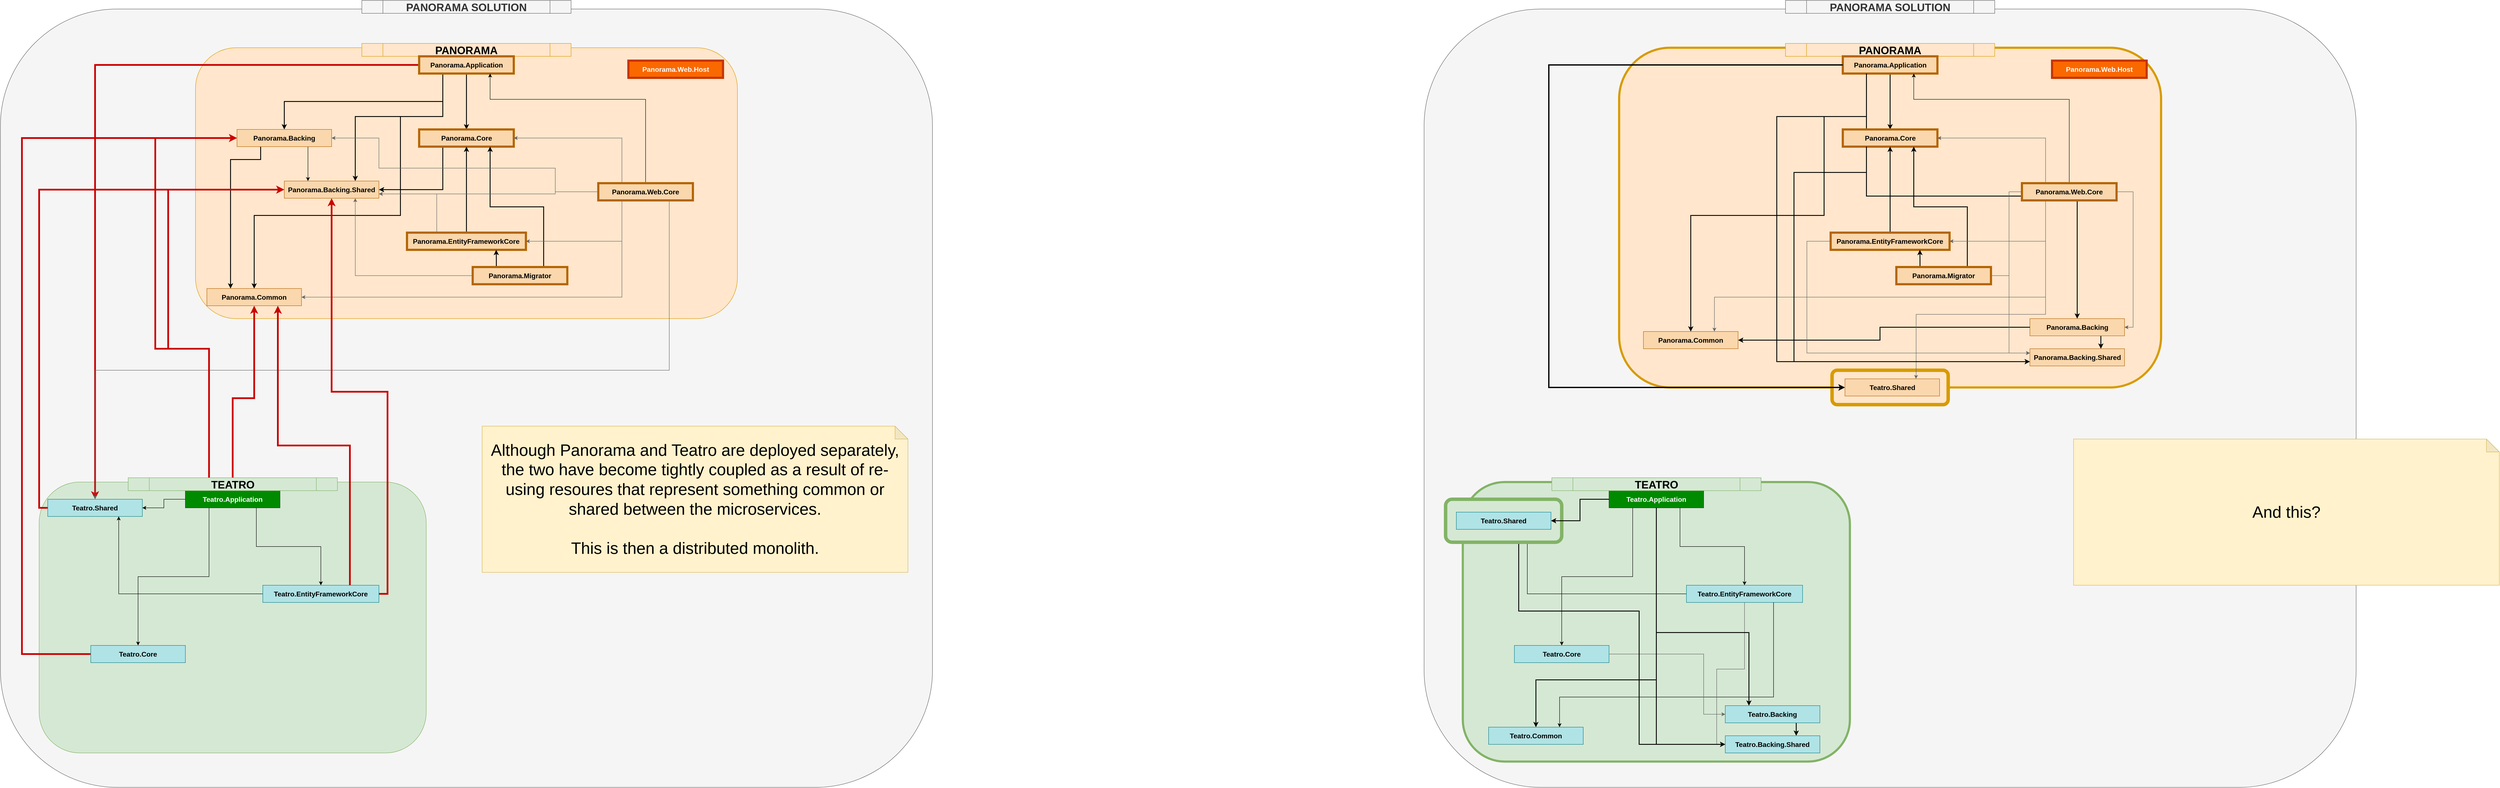 <mxfile version="25.0.1">
  <diagram name="Page-1" id="P96NprGeWkTExEDmWorL">
    <mxGraphModel dx="6140" dy="4423" grid="1" gridSize="10" guides="1" tooltips="1" connect="1" arrows="1" fold="1" page="1" pageScale="1" pageWidth="1100" pageHeight="850" math="0" shadow="0">
      <root>
        <mxCell id="0" />
        <mxCell id="1" parent="0" />
        <mxCell id="_yPecB4wTw0sVIpXlPJB-9" value="" style="rounded=1;whiteSpace=wrap;html=1;fillColor=#f5f5f5;fontColor=#333333;strokeColor=#666666;" parent="1" vertex="1">
          <mxGeometry x="10" width="2167.02" height="1810" as="geometry" />
        </mxCell>
        <mxCell id="_yPecB4wTw0sVIpXlPJB-10" value="PANORAMA SOLUTION" style="shape=process;whiteSpace=wrap;html=1;backgroundOutline=1;fillColor=#f5f5f5;fontColor=#333333;strokeColor=#666666;fontStyle=1;fontSize=25;" parent="1" vertex="1">
          <mxGeometry x="850.26" y="-20" width="486.49" height="30" as="geometry" />
        </mxCell>
        <mxCell id="_yPecB4wTw0sVIpXlPJB-11" value="" style="rounded=1;whiteSpace=wrap;html=1;fillColor=#ffe6cc;strokeColor=#d79b00;" parent="1" vertex="1">
          <mxGeometry x="463.51" y="90" width="1260" height="630" as="geometry" />
        </mxCell>
        <mxCell id="_yPecB4wTw0sVIpXlPJB-12" value="" style="rounded=1;whiteSpace=wrap;html=1;fillColor=#d5e8d4;strokeColor=#82b366;" parent="1" vertex="1">
          <mxGeometry x="100" y="1100" width="900" height="630" as="geometry" />
        </mxCell>
        <mxCell id="_yPecB4wTw0sVIpXlPJB-14" value="PANORAMA" style="shape=process;whiteSpace=wrap;html=1;backgroundOutline=1;fillColor=#ffe6cc;strokeColor=#d79b00;fontStyle=1;fontSize=25;" parent="1" vertex="1">
          <mxGeometry x="850.26" y="80" width="486.49" height="30" as="geometry" />
        </mxCell>
        <mxCell id="_yPecB4wTw0sVIpXlPJB-24" style="edgeStyle=orthogonalEdgeStyle;rounded=0;orthogonalLoop=1;jettySize=auto;html=1;exitX=0.25;exitY=1;exitDx=0;exitDy=0;entryX=0.5;entryY=0;entryDx=0;entryDy=0;strokeWidth=2;" parent="1" source="_yPecB4wTw0sVIpXlPJB-15" target="_yPecB4wTw0sVIpXlPJB-16" edge="1">
          <mxGeometry relative="1" as="geometry" />
        </mxCell>
        <mxCell id="_yPecB4wTw0sVIpXlPJB-25" style="edgeStyle=orthogonalEdgeStyle;rounded=0;orthogonalLoop=1;jettySize=auto;html=1;exitX=0.25;exitY=1;exitDx=0;exitDy=0;entryX=0.75;entryY=0;entryDx=0;entryDy=0;strokeWidth=2;" parent="1" source="_yPecB4wTw0sVIpXlPJB-15" target="_yPecB4wTw0sVIpXlPJB-17" edge="1">
          <mxGeometry relative="1" as="geometry">
            <Array as="points">
              <mxPoint x="1039" y="250" />
              <mxPoint x="835" y="250" />
            </Array>
          </mxGeometry>
        </mxCell>
        <mxCell id="_yPecB4wTw0sVIpXlPJB-26" style="edgeStyle=orthogonalEdgeStyle;rounded=0;orthogonalLoop=1;jettySize=auto;html=1;exitX=0.5;exitY=1;exitDx=0;exitDy=0;strokeWidth=2;" parent="1" source="_yPecB4wTw0sVIpXlPJB-15" target="_yPecB4wTw0sVIpXlPJB-19" edge="1">
          <mxGeometry relative="1" as="geometry" />
        </mxCell>
        <mxCell id="_yPecB4wTw0sVIpXlPJB-27" style="edgeStyle=orthogonalEdgeStyle;rounded=0;orthogonalLoop=1;jettySize=auto;html=1;exitX=0.25;exitY=1;exitDx=0;exitDy=0;strokeWidth=2;" parent="1" source="_yPecB4wTw0sVIpXlPJB-15" target="_yPecB4wTw0sVIpXlPJB-18" edge="1">
          <mxGeometry relative="1" as="geometry">
            <Array as="points">
              <mxPoint x="1039" y="250" />
              <mxPoint x="940" y="250" />
              <mxPoint x="940" y="480" />
              <mxPoint x="600" y="480" />
            </Array>
          </mxGeometry>
        </mxCell>
        <mxCell id="_yPecB4wTw0sVIpXlPJB-34" style="edgeStyle=orthogonalEdgeStyle;rounded=0;orthogonalLoop=1;jettySize=auto;html=1;exitX=0;exitY=0.5;exitDx=0;exitDy=0;entryX=0.5;entryY=0;entryDx=0;entryDy=0;strokeColor=#CC0000;strokeWidth=4;" parent="1" source="_yPecB4wTw0sVIpXlPJB-15" target="_yPecB4wTw0sVIpXlPJB-30" edge="1">
          <mxGeometry relative="1" as="geometry" />
        </mxCell>
        <mxCell id="_yPecB4wTw0sVIpXlPJB-15" value="Panorama.Application" style="rounded=0;whiteSpace=wrap;html=1;fillColor=#fad7ac;strokeColor=#b46504;fontSize=16;fontStyle=1;strokeWidth=5;" parent="1" vertex="1">
          <mxGeometry x="983.51" y="110" width="220" height="40" as="geometry" />
        </mxCell>
        <mxCell id="_yPecB4wTw0sVIpXlPJB-35" style="edgeStyle=orthogonalEdgeStyle;rounded=0;orthogonalLoop=1;jettySize=auto;html=1;exitX=0.75;exitY=1;exitDx=0;exitDy=0;entryX=0.25;entryY=0;entryDx=0;entryDy=0;" parent="1" source="_yPecB4wTw0sVIpXlPJB-16" target="_yPecB4wTw0sVIpXlPJB-17" edge="1">
          <mxGeometry relative="1" as="geometry" />
        </mxCell>
        <mxCell id="_yPecB4wTw0sVIpXlPJB-36" style="edgeStyle=orthogonalEdgeStyle;rounded=0;orthogonalLoop=1;jettySize=auto;html=1;exitX=0.25;exitY=1;exitDx=0;exitDy=0;entryX=0.25;entryY=0;entryDx=0;entryDy=0;strokeWidth=2;" parent="1" source="_yPecB4wTw0sVIpXlPJB-16" target="_yPecB4wTw0sVIpXlPJB-18" edge="1">
          <mxGeometry relative="1" as="geometry">
            <Array as="points">
              <mxPoint x="615" y="350" />
              <mxPoint x="545" y="350" />
            </Array>
          </mxGeometry>
        </mxCell>
        <mxCell id="_yPecB4wTw0sVIpXlPJB-16" value="Panorama.Backing" style="rounded=0;whiteSpace=wrap;html=1;fillColor=#fad7ac;strokeColor=#b46504;fontSize=16;fontStyle=1" parent="1" vertex="1">
          <mxGeometry x="560" y="280" width="220" height="40" as="geometry" />
        </mxCell>
        <mxCell id="_yPecB4wTw0sVIpXlPJB-17" value="Panorama.Backing.Shared" style="rounded=0;whiteSpace=wrap;html=1;fillColor=#fad7ac;strokeColor=#b46504;fontSize=16;fontStyle=1" parent="1" vertex="1">
          <mxGeometry x="670" y="400" width="220" height="40" as="geometry" />
        </mxCell>
        <mxCell id="_yPecB4wTw0sVIpXlPJB-18" value="Panorama.Common" style="rounded=0;whiteSpace=wrap;html=1;fillColor=#fad7ac;strokeColor=#b46504;fontSize=16;fontStyle=1" parent="1" vertex="1">
          <mxGeometry x="490" y="650" width="220" height="40" as="geometry" />
        </mxCell>
        <mxCell id="_yPecB4wTw0sVIpXlPJB-37" style="edgeStyle=orthogonalEdgeStyle;rounded=0;orthogonalLoop=1;jettySize=auto;html=1;exitX=0.25;exitY=1;exitDx=0;exitDy=0;entryX=1;entryY=0.5;entryDx=0;entryDy=0;strokeColor=#000000;strokeWidth=2;" parent="1" source="_yPecB4wTw0sVIpXlPJB-19" target="_yPecB4wTw0sVIpXlPJB-17" edge="1">
          <mxGeometry relative="1" as="geometry" />
        </mxCell>
        <mxCell id="_yPecB4wTw0sVIpXlPJB-19" value="Panorama.Core" style="rounded=0;whiteSpace=wrap;html=1;fillColor=#fad7ac;strokeColor=#b46504;fontSize=16;fontStyle=1;strokeWidth=5;" parent="1" vertex="1">
          <mxGeometry x="983.51" y="280" width="220" height="40" as="geometry" />
        </mxCell>
        <mxCell id="_yPecB4wTw0sVIpXlPJB-38" style="edgeStyle=orthogonalEdgeStyle;rounded=0;orthogonalLoop=1;jettySize=auto;html=1;exitX=0.5;exitY=0;exitDx=0;exitDy=0;entryX=0.5;entryY=1;entryDx=0;entryDy=0;strokeWidth=2;" parent="1" source="_yPecB4wTw0sVIpXlPJB-20" target="_yPecB4wTw0sVIpXlPJB-19" edge="1">
          <mxGeometry relative="1" as="geometry" />
        </mxCell>
        <mxCell id="_yPecB4wTw0sVIpXlPJB-39" style="edgeStyle=orthogonalEdgeStyle;rounded=0;orthogonalLoop=1;jettySize=auto;html=1;exitX=0.25;exitY=0;exitDx=0;exitDy=0;entryX=1;entryY=0.75;entryDx=0;entryDy=0;strokeColor=#666666;" parent="1" source="_yPecB4wTw0sVIpXlPJB-20" target="_yPecB4wTw0sVIpXlPJB-17" edge="1">
          <mxGeometry relative="1" as="geometry" />
        </mxCell>
        <mxCell id="_yPecB4wTw0sVIpXlPJB-20" value="Panorama.EntityFrameworkCore" style="rounded=0;whiteSpace=wrap;html=1;fillColor=#fad7ac;strokeColor=#b46504;fontSize=16;fontStyle=1;strokeWidth=5;" parent="1" vertex="1">
          <mxGeometry x="955.26" y="520" width="276.49" height="40" as="geometry" />
        </mxCell>
        <mxCell id="_yPecB4wTw0sVIpXlPJB-40" style="edgeStyle=orthogonalEdgeStyle;rounded=0;orthogonalLoop=1;jettySize=auto;html=1;exitX=0.25;exitY=0;exitDx=0;exitDy=0;entryX=0.75;entryY=1;entryDx=0;entryDy=0;strokeWidth=2;" parent="1" source="_yPecB4wTw0sVIpXlPJB-21" target="_yPecB4wTw0sVIpXlPJB-20" edge="1">
          <mxGeometry relative="1" as="geometry" />
        </mxCell>
        <mxCell id="_yPecB4wTw0sVIpXlPJB-41" style="edgeStyle=orthogonalEdgeStyle;rounded=0;orthogonalLoop=1;jettySize=auto;html=1;exitX=0.75;exitY=0;exitDx=0;exitDy=0;entryX=0.75;entryY=1;entryDx=0;entryDy=0;strokeWidth=2;" parent="1" source="_yPecB4wTw0sVIpXlPJB-21" target="_yPecB4wTw0sVIpXlPJB-19" edge="1">
          <mxGeometry relative="1" as="geometry" />
        </mxCell>
        <mxCell id="_yPecB4wTw0sVIpXlPJB-42" style="edgeStyle=orthogonalEdgeStyle;rounded=0;orthogonalLoop=1;jettySize=auto;html=1;exitX=0;exitY=0.5;exitDx=0;exitDy=0;entryX=0.75;entryY=1;entryDx=0;entryDy=0;strokeColor=#666666;" parent="1" source="_yPecB4wTw0sVIpXlPJB-21" target="_yPecB4wTw0sVIpXlPJB-17" edge="1">
          <mxGeometry relative="1" as="geometry" />
        </mxCell>
        <mxCell id="_yPecB4wTw0sVIpXlPJB-21" value="Panorama.Migrator" style="rounded=0;whiteSpace=wrap;html=1;fillColor=#fad7ac;strokeColor=#b46504;fontSize=16;fontStyle=1;strokeWidth=5;" parent="1" vertex="1">
          <mxGeometry x="1108" y="600" width="220" height="40" as="geometry" />
        </mxCell>
        <mxCell id="_yPecB4wTw0sVIpXlPJB-43" style="edgeStyle=orthogonalEdgeStyle;rounded=0;orthogonalLoop=1;jettySize=auto;html=1;exitX=0.5;exitY=0;exitDx=0;exitDy=0;entryX=0.75;entryY=1;entryDx=0;entryDy=0;" parent="1" source="_yPecB4wTw0sVIpXlPJB-22" target="_yPecB4wTw0sVIpXlPJB-15" edge="1">
          <mxGeometry relative="1" as="geometry">
            <Array as="points">
              <mxPoint x="1510" y="210" />
              <mxPoint x="1149" y="210" />
            </Array>
          </mxGeometry>
        </mxCell>
        <mxCell id="_yPecB4wTw0sVIpXlPJB-44" style="edgeStyle=orthogonalEdgeStyle;rounded=0;orthogonalLoop=1;jettySize=auto;html=1;exitX=0;exitY=0.5;exitDx=0;exitDy=0;entryX=1;entryY=0.5;entryDx=0;entryDy=0;strokeColor=#666666;" parent="1" source="_yPecB4wTw0sVIpXlPJB-22" target="_yPecB4wTw0sVIpXlPJB-16" edge="1">
          <mxGeometry relative="1" as="geometry">
            <Array as="points">
              <mxPoint x="1300" y="425" />
              <mxPoint x="1300" y="370" />
              <mxPoint x="890" y="370" />
              <mxPoint x="890" y="300" />
            </Array>
          </mxGeometry>
        </mxCell>
        <mxCell id="_yPecB4wTw0sVIpXlPJB-45" style="edgeStyle=orthogonalEdgeStyle;rounded=0;orthogonalLoop=1;jettySize=auto;html=1;exitX=0;exitY=0.5;exitDx=0;exitDy=0;entryX=1;entryY=0.75;entryDx=0;entryDy=0;strokeColor=#666666;" parent="1" source="_yPecB4wTw0sVIpXlPJB-22" target="_yPecB4wTw0sVIpXlPJB-17" edge="1">
          <mxGeometry relative="1" as="geometry">
            <Array as="points">
              <mxPoint x="1300" y="425" />
              <mxPoint x="1300" y="430" />
            </Array>
          </mxGeometry>
        </mxCell>
        <mxCell id="_yPecB4wTw0sVIpXlPJB-46" style="edgeStyle=orthogonalEdgeStyle;rounded=0;orthogonalLoop=1;jettySize=auto;html=1;exitX=0.75;exitY=1;exitDx=0;exitDy=0;entryX=0.5;entryY=0;entryDx=0;entryDy=0;strokeColor=#666666;" parent="1" source="_yPecB4wTw0sVIpXlPJB-22" target="_yPecB4wTw0sVIpXlPJB-30" edge="1">
          <mxGeometry relative="1" as="geometry">
            <Array as="points">
              <mxPoint x="1565" y="840" />
              <mxPoint x="230" y="840" />
            </Array>
          </mxGeometry>
        </mxCell>
        <mxCell id="_yPecB4wTw0sVIpXlPJB-47" style="edgeStyle=orthogonalEdgeStyle;rounded=0;orthogonalLoop=1;jettySize=auto;html=1;exitX=0.25;exitY=0;exitDx=0;exitDy=0;entryX=1;entryY=0.5;entryDx=0;entryDy=0;strokeColor=#666666;" parent="1" source="_yPecB4wTw0sVIpXlPJB-22" target="_yPecB4wTw0sVIpXlPJB-19" edge="1">
          <mxGeometry relative="1" as="geometry" />
        </mxCell>
        <mxCell id="_yPecB4wTw0sVIpXlPJB-48" style="edgeStyle=orthogonalEdgeStyle;rounded=0;orthogonalLoop=1;jettySize=auto;html=1;exitX=0.25;exitY=1;exitDx=0;exitDy=0;entryX=1;entryY=0.5;entryDx=0;entryDy=0;strokeColor=#666666;" parent="1" source="_yPecB4wTw0sVIpXlPJB-22" target="_yPecB4wTw0sVIpXlPJB-20" edge="1">
          <mxGeometry relative="1" as="geometry" />
        </mxCell>
        <mxCell id="_yPecB4wTw0sVIpXlPJB-49" style="edgeStyle=orthogonalEdgeStyle;rounded=0;orthogonalLoop=1;jettySize=auto;html=1;exitX=0.25;exitY=1;exitDx=0;exitDy=0;entryX=1;entryY=0.5;entryDx=0;entryDy=0;strokeColor=#666666;" parent="1" source="_yPecB4wTw0sVIpXlPJB-22" target="_yPecB4wTw0sVIpXlPJB-18" edge="1">
          <mxGeometry relative="1" as="geometry" />
        </mxCell>
        <mxCell id="_yPecB4wTw0sVIpXlPJB-22" value="Panorama.Web.Core" style="rounded=0;whiteSpace=wrap;html=1;fillColor=#fad7ac;strokeColor=#b46504;fontSize=16;fontStyle=1;strokeWidth=5;" parent="1" vertex="1">
          <mxGeometry x="1400" y="405" width="220" height="40" as="geometry" />
        </mxCell>
        <mxCell id="_yPecB4wTw0sVIpXlPJB-23" value="Panorama.Web.Host" style="rounded=0;whiteSpace=wrap;html=1;fillColor=#fa6800;strokeColor=#C73500;fontSize=16;fontStyle=1;strokeWidth=5;fontColor=#FFFFFF;" parent="1" vertex="1">
          <mxGeometry x="1470" y="120" width="220" height="40" as="geometry" />
        </mxCell>
        <mxCell id="_yPecB4wTw0sVIpXlPJB-51" style="edgeStyle=orthogonalEdgeStyle;rounded=0;orthogonalLoop=1;jettySize=auto;html=1;exitX=0.25;exitY=0;exitDx=0;exitDy=0;entryX=0;entryY=0.5;entryDx=0;entryDy=0;strokeColor=#CC0000;strokeWidth=4;" parent="1" source="_yPecB4wTw0sVIpXlPJB-28" target="_yPecB4wTw0sVIpXlPJB-16" edge="1">
          <mxGeometry relative="1" as="geometry">
            <Array as="points">
              <mxPoint x="495" y="790" />
              <mxPoint x="370" y="790" />
              <mxPoint x="370" y="300" />
            </Array>
          </mxGeometry>
        </mxCell>
        <mxCell id="_yPecB4wTw0sVIpXlPJB-52" style="edgeStyle=orthogonalEdgeStyle;rounded=0;orthogonalLoop=1;jettySize=auto;html=1;exitX=0.5;exitY=0;exitDx=0;exitDy=0;strokeColor=#CC0000;strokeWidth=4;" parent="1" source="_yPecB4wTw0sVIpXlPJB-28" target="_yPecB4wTw0sVIpXlPJB-18" edge="1">
          <mxGeometry relative="1" as="geometry" />
        </mxCell>
        <mxCell id="_yPecB4wTw0sVIpXlPJB-53" style="edgeStyle=orthogonalEdgeStyle;rounded=0;orthogonalLoop=1;jettySize=auto;html=1;exitX=0.25;exitY=0;exitDx=0;exitDy=0;entryX=0;entryY=0.5;entryDx=0;entryDy=0;strokeColor=#CC0000;strokeWidth=4;" parent="1" source="_yPecB4wTw0sVIpXlPJB-28" target="_yPecB4wTw0sVIpXlPJB-17" edge="1">
          <mxGeometry relative="1" as="geometry">
            <Array as="points">
              <mxPoint x="495" y="790" />
              <mxPoint x="400" y="790" />
              <mxPoint x="400" y="420" />
            </Array>
          </mxGeometry>
        </mxCell>
        <mxCell id="_yPecB4wTw0sVIpXlPJB-54" style="edgeStyle=orthogonalEdgeStyle;rounded=0;orthogonalLoop=1;jettySize=auto;html=1;exitX=0;exitY=0.5;exitDx=0;exitDy=0;" parent="1" source="_yPecB4wTw0sVIpXlPJB-28" target="_yPecB4wTw0sVIpXlPJB-30" edge="1">
          <mxGeometry relative="1" as="geometry" />
        </mxCell>
        <mxCell id="_yPecB4wTw0sVIpXlPJB-55" style="edgeStyle=orthogonalEdgeStyle;rounded=0;orthogonalLoop=1;jettySize=auto;html=1;exitX=0.25;exitY=1;exitDx=0;exitDy=0;" parent="1" source="_yPecB4wTw0sVIpXlPJB-28" target="_yPecB4wTw0sVIpXlPJB-31" edge="1">
          <mxGeometry relative="1" as="geometry" />
        </mxCell>
        <mxCell id="_yPecB4wTw0sVIpXlPJB-56" style="edgeStyle=orthogonalEdgeStyle;rounded=0;orthogonalLoop=1;jettySize=auto;html=1;exitX=0.75;exitY=1;exitDx=0;exitDy=0;entryX=0.5;entryY=0;entryDx=0;entryDy=0;" parent="1" source="_yPecB4wTw0sVIpXlPJB-28" target="_yPecB4wTw0sVIpXlPJB-32" edge="1">
          <mxGeometry relative="1" as="geometry" />
        </mxCell>
        <mxCell id="_yPecB4wTw0sVIpXlPJB-28" value="Teatro.Application" style="rounded=0;whiteSpace=wrap;html=1;fillColor=#008a00;strokeColor=#005700;fontSize=16;fontStyle=1;fontColor=#ffffff;" parent="1" vertex="1">
          <mxGeometry x="440" y="1120" width="220" height="40" as="geometry" />
        </mxCell>
        <mxCell id="_yPecB4wTw0sVIpXlPJB-29" value="TEATRO" style="shape=process;whiteSpace=wrap;html=1;backgroundOutline=1;fillColor=#d5e8d4;strokeColor=#82b366;fontStyle=1;fontSize=25;" parent="1" vertex="1">
          <mxGeometry x="307" y="1090" width="486.49" height="30" as="geometry" />
        </mxCell>
        <mxCell id="_yPecB4wTw0sVIpXlPJB-63" style="edgeStyle=orthogonalEdgeStyle;rounded=0;orthogonalLoop=1;jettySize=auto;html=1;exitX=0;exitY=0.5;exitDx=0;exitDy=0;entryX=0;entryY=0.5;entryDx=0;entryDy=0;strokeColor=#CC0000;strokeWidth=4;" parent="1" source="_yPecB4wTw0sVIpXlPJB-30" target="_yPecB4wTw0sVIpXlPJB-17" edge="1">
          <mxGeometry relative="1" as="geometry" />
        </mxCell>
        <mxCell id="_yPecB4wTw0sVIpXlPJB-30" value="Teatro.Shared" style="rounded=0;whiteSpace=wrap;html=1;fillColor=#b0e3e6;strokeColor=#0e8088;fontSize=16;fontStyle=1;" parent="1" vertex="1">
          <mxGeometry x="120" y="1140" width="220" height="40" as="geometry" />
        </mxCell>
        <mxCell id="_yPecB4wTw0sVIpXlPJB-57" style="edgeStyle=orthogonalEdgeStyle;rounded=0;orthogonalLoop=1;jettySize=auto;html=1;exitX=0;exitY=0.5;exitDx=0;exitDy=0;entryX=0;entryY=0.5;entryDx=0;entryDy=0;strokeColor=#CC0000;strokeWidth=4;" parent="1" source="_yPecB4wTw0sVIpXlPJB-31" target="_yPecB4wTw0sVIpXlPJB-16" edge="1">
          <mxGeometry relative="1" as="geometry">
            <Array as="points">
              <mxPoint x="60" y="1500" />
              <mxPoint x="60" y="300" />
            </Array>
          </mxGeometry>
        </mxCell>
        <mxCell id="_yPecB4wTw0sVIpXlPJB-31" value="Teatro.Core" style="rounded=0;whiteSpace=wrap;html=1;fillColor=#b0e3e6;strokeColor=#0e8088;fontSize=16;fontStyle=1;" parent="1" vertex="1">
          <mxGeometry x="220" y="1480" width="220" height="40" as="geometry" />
        </mxCell>
        <mxCell id="_yPecB4wTw0sVIpXlPJB-60" style="edgeStyle=orthogonalEdgeStyle;rounded=0;orthogonalLoop=1;jettySize=auto;html=1;exitX=1;exitY=0.5;exitDx=0;exitDy=0;entryX=0.5;entryY=1;entryDx=0;entryDy=0;strokeColor=#CC0000;strokeWidth=4;" parent="1" source="_yPecB4wTw0sVIpXlPJB-32" target="_yPecB4wTw0sVIpXlPJB-17" edge="1">
          <mxGeometry relative="1" as="geometry" />
        </mxCell>
        <mxCell id="_yPecB4wTw0sVIpXlPJB-61" style="edgeStyle=orthogonalEdgeStyle;rounded=0;orthogonalLoop=1;jettySize=auto;html=1;exitX=0.75;exitY=0;exitDx=0;exitDy=0;entryX=0.75;entryY=1;entryDx=0;entryDy=0;strokeWidth=4;strokeColor=#CC0000;" parent="1" source="_yPecB4wTw0sVIpXlPJB-32" target="_yPecB4wTw0sVIpXlPJB-18" edge="1">
          <mxGeometry relative="1" as="geometry" />
        </mxCell>
        <mxCell id="_yPecB4wTw0sVIpXlPJB-62" style="edgeStyle=orthogonalEdgeStyle;rounded=0;orthogonalLoop=1;jettySize=auto;html=1;exitX=0;exitY=0.5;exitDx=0;exitDy=0;entryX=0.75;entryY=1;entryDx=0;entryDy=0;" parent="1" source="_yPecB4wTw0sVIpXlPJB-32" target="_yPecB4wTw0sVIpXlPJB-30" edge="1">
          <mxGeometry relative="1" as="geometry" />
        </mxCell>
        <mxCell id="_yPecB4wTw0sVIpXlPJB-32" value="Teatro.EntityFrameworkCore" style="rounded=0;whiteSpace=wrap;html=1;fillColor=#b0e3e6;strokeColor=#0e8088;fontSize=16;fontStyle=1;" parent="1" vertex="1">
          <mxGeometry x="620" y="1340" width="270" height="40" as="geometry" />
        </mxCell>
        <mxCell id="_yPecB4wTw0sVIpXlPJB-64" value="Although Panorama and Teatro are deployed separately, the two have become tightly coupled as a result of re-using resoures that represent something common or shared between the microservices.&lt;div&gt;&lt;br&gt;&lt;/div&gt;&lt;div&gt;This is then a distributed monolith.&lt;/div&gt;" style="shape=note;whiteSpace=wrap;html=1;backgroundOutline=1;darkOpacity=0.05;fontSize=38;fillColor=#fff2cc;strokeColor=#d6b656;" parent="1" vertex="1">
          <mxGeometry x="1130" y="970" width="990" height="340" as="geometry" />
        </mxCell>
        <mxCell id="_yPecB4wTw0sVIpXlPJB-65" value="" style="rounded=1;whiteSpace=wrap;html=1;fillColor=#f5f5f5;fontColor=#333333;strokeColor=#666666;" parent="1" vertex="1">
          <mxGeometry x="3320" width="2167.02" height="1810" as="geometry" />
        </mxCell>
        <mxCell id="_yPecB4wTw0sVIpXlPJB-66" value="PANORAMA SOLUTION" style="shape=process;whiteSpace=wrap;html=1;backgroundOutline=1;fillColor=#f5f5f5;fontColor=#333333;strokeColor=#666666;fontStyle=1;fontSize=25;" parent="1" vertex="1">
          <mxGeometry x="4160.26" y="-20" width="486.49" height="30" as="geometry" />
        </mxCell>
        <mxCell id="_yPecB4wTw0sVIpXlPJB-67" value="" style="rounded=1;whiteSpace=wrap;html=1;fillColor=#ffe6cc;strokeColor=#d79b00;strokeWidth=5;" parent="1" vertex="1">
          <mxGeometry x="3773.51" y="90" width="1260" height="790" as="geometry" />
        </mxCell>
        <mxCell id="_yPecB4wTw0sVIpXlPJB-68" value="" style="rounded=1;whiteSpace=wrap;html=1;fillColor=#d5e8d4;strokeColor=#82b366;strokeWidth=5;" parent="1" vertex="1">
          <mxGeometry x="3410" y="1100" width="900" height="650" as="geometry" />
        </mxCell>
        <mxCell id="_yPecB4wTw0sVIpXlPJB-69" value="PANORAMA" style="shape=process;whiteSpace=wrap;html=1;backgroundOutline=1;fillColor=#ffe6cc;strokeColor=#d79b00;fontStyle=1;fontSize=25;" parent="1" vertex="1">
          <mxGeometry x="4160.26" y="80" width="486.49" height="30" as="geometry" />
        </mxCell>
        <mxCell id="_yPecB4wTw0sVIpXlPJB-70" style="edgeStyle=orthogonalEdgeStyle;rounded=0;orthogonalLoop=1;jettySize=auto;html=1;exitX=0.25;exitY=1;exitDx=0;exitDy=0;entryX=0.5;entryY=0;entryDx=0;entryDy=0;strokeWidth=2;" parent="1" source="_yPecB4wTw0sVIpXlPJB-75" target="_yPecB4wTw0sVIpXlPJB-78" edge="1">
          <mxGeometry relative="1" as="geometry" />
        </mxCell>
        <mxCell id="_yPecB4wTw0sVIpXlPJB-72" style="edgeStyle=orthogonalEdgeStyle;rounded=0;orthogonalLoop=1;jettySize=auto;html=1;exitX=0.5;exitY=1;exitDx=0;exitDy=0;strokeWidth=2;" parent="1" source="_yPecB4wTw0sVIpXlPJB-75" target="_yPecB4wTw0sVIpXlPJB-82" edge="1">
          <mxGeometry relative="1" as="geometry" />
        </mxCell>
        <mxCell id="_yPecB4wTw0sVIpXlPJB-75" value="Panorama.Application" style="rounded=0;whiteSpace=wrap;html=1;fillColor=#fad7ac;strokeColor=#b46504;fontSize=16;fontStyle=1;strokeWidth=5;" parent="1" vertex="1">
          <mxGeometry x="4293.51" y="110" width="220" height="40" as="geometry" />
        </mxCell>
        <mxCell id="IuFW69ipWAzXODNmSyTI-3" style="edgeStyle=orthogonalEdgeStyle;rounded=0;orthogonalLoop=1;jettySize=auto;html=1;exitX=0.75;exitY=1;exitDx=0;exitDy=0;entryX=0.75;entryY=0;entryDx=0;entryDy=0;strokeWidth=2;" parent="1" source="_yPecB4wTw0sVIpXlPJB-78" target="_yPecB4wTw0sVIpXlPJB-79" edge="1">
          <mxGeometry relative="1" as="geometry" />
        </mxCell>
        <mxCell id="_yPecB4wTw0sVIpXlPJB-78" value="Panorama.Backing" style="rounded=0;whiteSpace=wrap;html=1;fillColor=#fad7ac;strokeColor=#b46504;fontSize=16;fontStyle=1" parent="1" vertex="1">
          <mxGeometry x="4728.51" y="720" width="220" height="40" as="geometry" />
        </mxCell>
        <mxCell id="_yPecB4wTw0sVIpXlPJB-82" value="Panorama.Core" style="rounded=0;whiteSpace=wrap;html=1;fillColor=#fad7ac;strokeColor=#b46504;fontSize=16;fontStyle=1;strokeWidth=5;" parent="1" vertex="1">
          <mxGeometry x="4293.51" y="280" width="220" height="40" as="geometry" />
        </mxCell>
        <mxCell id="_yPecB4wTw0sVIpXlPJB-83" style="edgeStyle=orthogonalEdgeStyle;rounded=0;orthogonalLoop=1;jettySize=auto;html=1;exitX=0.5;exitY=0;exitDx=0;exitDy=0;entryX=0.5;entryY=1;entryDx=0;entryDy=0;strokeWidth=2;" parent="1" source="_yPecB4wTw0sVIpXlPJB-85" target="_yPecB4wTw0sVIpXlPJB-82" edge="1">
          <mxGeometry relative="1" as="geometry" />
        </mxCell>
        <mxCell id="_yPecB4wTw0sVIpXlPJB-85" value="Panorama.EntityFrameworkCore" style="rounded=0;whiteSpace=wrap;html=1;fillColor=#fad7ac;strokeColor=#b46504;fontSize=16;fontStyle=1;strokeWidth=5;" parent="1" vertex="1">
          <mxGeometry x="4265.26" y="520" width="276.49" height="40" as="geometry" />
        </mxCell>
        <mxCell id="_yPecB4wTw0sVIpXlPJB-86" style="edgeStyle=orthogonalEdgeStyle;rounded=0;orthogonalLoop=1;jettySize=auto;html=1;exitX=0.25;exitY=0;exitDx=0;exitDy=0;entryX=0.75;entryY=1;entryDx=0;entryDy=0;strokeWidth=2;" parent="1" source="_yPecB4wTw0sVIpXlPJB-89" target="_yPecB4wTw0sVIpXlPJB-85" edge="1">
          <mxGeometry relative="1" as="geometry" />
        </mxCell>
        <mxCell id="_yPecB4wTw0sVIpXlPJB-87" style="edgeStyle=orthogonalEdgeStyle;rounded=0;orthogonalLoop=1;jettySize=auto;html=1;exitX=0.75;exitY=0;exitDx=0;exitDy=0;entryX=0.75;entryY=1;entryDx=0;entryDy=0;strokeWidth=2;" parent="1" source="_yPecB4wTw0sVIpXlPJB-89" target="_yPecB4wTw0sVIpXlPJB-82" edge="1">
          <mxGeometry relative="1" as="geometry" />
        </mxCell>
        <mxCell id="_yPecB4wTw0sVIpXlPJB-89" value="Panorama.Migrator" style="rounded=0;whiteSpace=wrap;html=1;fillColor=#fad7ac;strokeColor=#b46504;fontSize=16;fontStyle=1;strokeWidth=5;" parent="1" vertex="1">
          <mxGeometry x="4418" y="600" width="220" height="40" as="geometry" />
        </mxCell>
        <mxCell id="_yPecB4wTw0sVIpXlPJB-90" style="edgeStyle=orthogonalEdgeStyle;rounded=0;orthogonalLoop=1;jettySize=auto;html=1;exitX=0.5;exitY=0;exitDx=0;exitDy=0;entryX=0.75;entryY=1;entryDx=0;entryDy=0;" parent="1" source="_yPecB4wTw0sVIpXlPJB-97" target="_yPecB4wTw0sVIpXlPJB-75" edge="1">
          <mxGeometry relative="1" as="geometry">
            <Array as="points">
              <mxPoint x="4820" y="210" />
              <mxPoint x="4459" y="210" />
            </Array>
          </mxGeometry>
        </mxCell>
        <mxCell id="_yPecB4wTw0sVIpXlPJB-94" style="edgeStyle=orthogonalEdgeStyle;rounded=0;orthogonalLoop=1;jettySize=auto;html=1;exitX=0.25;exitY=0;exitDx=0;exitDy=0;entryX=1;entryY=0.5;entryDx=0;entryDy=0;strokeColor=#666666;" parent="1" source="_yPecB4wTw0sVIpXlPJB-97" target="_yPecB4wTw0sVIpXlPJB-82" edge="1">
          <mxGeometry relative="1" as="geometry" />
        </mxCell>
        <mxCell id="_yPecB4wTw0sVIpXlPJB-95" style="edgeStyle=orthogonalEdgeStyle;rounded=0;orthogonalLoop=1;jettySize=auto;html=1;exitX=0.25;exitY=1;exitDx=0;exitDy=0;entryX=1;entryY=0.5;entryDx=0;entryDy=0;strokeColor=#666666;" parent="1" source="_yPecB4wTw0sVIpXlPJB-97" target="_yPecB4wTw0sVIpXlPJB-85" edge="1">
          <mxGeometry relative="1" as="geometry" />
        </mxCell>
        <mxCell id="IuFW69ipWAzXODNmSyTI-4" style="edgeStyle=orthogonalEdgeStyle;rounded=0;orthogonalLoop=1;jettySize=auto;html=1;exitX=1;exitY=0.5;exitDx=0;exitDy=0;entryX=1;entryY=0.5;entryDx=0;entryDy=0;strokeColor=#666666;" parent="1" source="_yPecB4wTw0sVIpXlPJB-97" target="_yPecB4wTw0sVIpXlPJB-78" edge="1">
          <mxGeometry relative="1" as="geometry" />
        </mxCell>
        <mxCell id="_yPecB4wTw0sVIpXlPJB-97" value="Panorama.Web.Core" style="rounded=0;whiteSpace=wrap;html=1;fillColor=#fad7ac;strokeColor=#b46504;fontSize=16;fontStyle=1;strokeWidth=5;" parent="1" vertex="1">
          <mxGeometry x="4710" y="405" width="220" height="40" as="geometry" />
        </mxCell>
        <mxCell id="_yPecB4wTw0sVIpXlPJB-98" value="Panorama.Web.Host" style="rounded=0;whiteSpace=wrap;html=1;fillColor=#fa6800;strokeColor=#C73500;fontSize=16;fontStyle=1;strokeWidth=5;fontColor=#FFFFFF;" parent="1" vertex="1">
          <mxGeometry x="4780" y="120" width="220" height="40" as="geometry" />
        </mxCell>
        <mxCell id="_yPecB4wTw0sVIpXlPJB-103" style="edgeStyle=orthogonalEdgeStyle;rounded=0;orthogonalLoop=1;jettySize=auto;html=1;exitX=0.25;exitY=1;exitDx=0;exitDy=0;" parent="1" source="_yPecB4wTw0sVIpXlPJB-105" target="_yPecB4wTw0sVIpXlPJB-110" edge="1">
          <mxGeometry relative="1" as="geometry" />
        </mxCell>
        <mxCell id="_yPecB4wTw0sVIpXlPJB-104" style="edgeStyle=orthogonalEdgeStyle;rounded=0;orthogonalLoop=1;jettySize=auto;html=1;exitX=0.75;exitY=1;exitDx=0;exitDy=0;entryX=0.5;entryY=0;entryDx=0;entryDy=0;" parent="1" source="_yPecB4wTw0sVIpXlPJB-105" target="_yPecB4wTw0sVIpXlPJB-114" edge="1">
          <mxGeometry relative="1" as="geometry" />
        </mxCell>
        <mxCell id="_yPecB4wTw0sVIpXlPJB-105" value="Teatro.Application" style="rounded=0;whiteSpace=wrap;html=1;fillColor=#008a00;strokeColor=#005700;fontSize=16;fontStyle=1;fontColor=#ffffff;" parent="1" vertex="1">
          <mxGeometry x="3750" y="1120" width="220" height="40" as="geometry" />
        </mxCell>
        <mxCell id="_yPecB4wTw0sVIpXlPJB-106" value="TEATRO" style="shape=process;whiteSpace=wrap;html=1;backgroundOutline=1;fillColor=#d5e8d4;strokeColor=#82b366;fontStyle=1;fontSize=25;" parent="1" vertex="1">
          <mxGeometry x="3617" y="1090" width="486.49" height="30" as="geometry" />
        </mxCell>
        <mxCell id="_yPecB4wTw0sVIpXlPJB-110" value="Teatro.Core" style="rounded=0;whiteSpace=wrap;html=1;fillColor=#b0e3e6;strokeColor=#0e8088;fontSize=16;fontStyle=1;" parent="1" vertex="1">
          <mxGeometry x="3530" y="1480" width="220" height="40" as="geometry" />
        </mxCell>
        <mxCell id="_yPecB4wTw0sVIpXlPJB-113" style="edgeStyle=orthogonalEdgeStyle;rounded=0;orthogonalLoop=1;jettySize=auto;html=1;exitX=0;exitY=0.5;exitDx=0;exitDy=0;entryX=0.75;entryY=1;entryDx=0;entryDy=0;" parent="1" source="_yPecB4wTw0sVIpXlPJB-114" target="_yPecB4wTw0sVIpXlPJB-108" edge="1">
          <mxGeometry relative="1" as="geometry" />
        </mxCell>
        <mxCell id="_yPecB4wTw0sVIpXlPJB-114" value="Teatro.EntityFrameworkCore" style="rounded=0;whiteSpace=wrap;html=1;fillColor=#b0e3e6;strokeColor=#0e8088;fontSize=16;fontStyle=1;" parent="1" vertex="1">
          <mxGeometry x="3930" y="1340" width="270" height="40" as="geometry" />
        </mxCell>
        <mxCell id="_yPecB4wTw0sVIpXlPJB-115" value="And this?" style="shape=note;whiteSpace=wrap;html=1;backgroundOutline=1;darkOpacity=0.05;fontSize=38;fillColor=#fff2cc;strokeColor=#d6b656;" parent="1" vertex="1">
          <mxGeometry x="4830" y="1000" width="990" height="340" as="geometry" />
        </mxCell>
        <mxCell id="_yPecB4wTw0sVIpXlPJB-116" value="Panorama.Common" style="rounded=0;whiteSpace=wrap;html=1;fillColor=#fad7ac;strokeColor=#b46504;fontSize=16;fontStyle=1" parent="1" vertex="1">
          <mxGeometry x="3830" y="750" width="220" height="40" as="geometry" />
        </mxCell>
        <mxCell id="_yPecB4wTw0sVIpXlPJB-122" value="Teatro.Common" style="rounded=0;whiteSpace=wrap;html=1;fillColor=#b0e3e6;strokeColor=#0e8088;fontSize=16;fontStyle=1" parent="1" vertex="1">
          <mxGeometry x="3470" y="1670" width="220" height="40" as="geometry" />
        </mxCell>
        <mxCell id="_yPecB4wTw0sVIpXlPJB-77" style="edgeStyle=orthogonalEdgeStyle;rounded=0;orthogonalLoop=1;jettySize=auto;html=1;entryX=1;entryY=0.5;entryDx=0;entryDy=0;strokeWidth=2;exitX=0;exitY=0.5;exitDx=0;exitDy=0;" parent="1" source="_yPecB4wTw0sVIpXlPJB-78" target="_yPecB4wTw0sVIpXlPJB-116" edge="1">
          <mxGeometry relative="1" as="geometry">
            <Array as="points">
              <mxPoint x="4380" y="740" />
              <mxPoint x="4380" y="770" />
            </Array>
            <mxPoint x="4730" y="760" as="sourcePoint" />
          </mxGeometry>
        </mxCell>
        <mxCell id="_yPecB4wTw0sVIpXlPJB-73" style="edgeStyle=orthogonalEdgeStyle;rounded=0;orthogonalLoop=1;jettySize=auto;html=1;exitX=0.25;exitY=1;exitDx=0;exitDy=0;strokeWidth=2;entryX=0.5;entryY=0;entryDx=0;entryDy=0;" parent="1" source="_yPecB4wTw0sVIpXlPJB-75" target="_yPecB4wTw0sVIpXlPJB-116" edge="1">
          <mxGeometry relative="1" as="geometry">
            <Array as="points">
              <mxPoint x="4349" y="250" />
              <mxPoint x="4250" y="250" />
              <mxPoint x="4250" y="480" />
              <mxPoint x="3940" y="480" />
            </Array>
            <mxPoint x="3180" y="740" as="targetPoint" />
          </mxGeometry>
        </mxCell>
        <mxCell id="_yPecB4wTw0sVIpXlPJB-96" style="edgeStyle=orthogonalEdgeStyle;rounded=0;orthogonalLoop=1;jettySize=auto;html=1;exitX=0.25;exitY=1;exitDx=0;exitDy=0;strokeColor=#666666;entryX=0.75;entryY=0;entryDx=0;entryDy=0;" parent="1" source="_yPecB4wTw0sVIpXlPJB-97" target="_yPecB4wTw0sVIpXlPJB-116" edge="1">
          <mxGeometry relative="1" as="geometry">
            <Array as="points">
              <mxPoint x="4765" y="670" />
              <mxPoint x="3995" y="670" />
            </Array>
          </mxGeometry>
        </mxCell>
        <mxCell id="_yPecB4wTw0sVIpXlPJB-100" style="edgeStyle=orthogonalEdgeStyle;rounded=0;orthogonalLoop=1;jettySize=auto;html=1;exitX=0.5;exitY=1;exitDx=0;exitDy=0;strokeColor=#000000;strokeWidth=2;entryX=0.5;entryY=0;entryDx=0;entryDy=0;" parent="1" source="_yPecB4wTw0sVIpXlPJB-105" target="_yPecB4wTw0sVIpXlPJB-122" edge="1">
          <mxGeometry relative="1" as="geometry">
            <Array as="points">
              <mxPoint x="3860" y="1560" />
              <mxPoint x="3580" y="1560" />
            </Array>
          </mxGeometry>
        </mxCell>
        <mxCell id="_yPecB4wTw0sVIpXlPJB-112" style="edgeStyle=orthogonalEdgeStyle;rounded=0;orthogonalLoop=1;jettySize=auto;html=1;exitX=0.75;exitY=1;exitDx=0;exitDy=0;entryX=0.75;entryY=0;entryDx=0;entryDy=0;strokeWidth=1;strokeColor=#000000;" parent="1" source="_yPecB4wTw0sVIpXlPJB-114" target="_yPecB4wTw0sVIpXlPJB-122" edge="1">
          <mxGeometry relative="1" as="geometry">
            <Array as="points">
              <mxPoint x="4132" y="1600" />
              <mxPoint x="3635" y="1600" />
            </Array>
          </mxGeometry>
        </mxCell>
        <mxCell id="_yPecB4wTw0sVIpXlPJB-125" value="" style="rounded=1;whiteSpace=wrap;html=1;fillColor=#ffe6cc;strokeColor=#d79b00;strokeWidth=8;" parent="1" vertex="1">
          <mxGeometry x="4268.51" y="840" width="270" height="80" as="geometry" />
        </mxCell>
        <mxCell id="_yPecB4wTw0sVIpXlPJB-127" value="Teatro.Shared" style="rounded=0;whiteSpace=wrap;html=1;fillColor=#fad7ac;strokeColor=#b46504;fontSize=16;fontStyle=1" parent="1" vertex="1">
          <mxGeometry x="4298.51" y="860" width="220" height="40" as="geometry" />
        </mxCell>
        <mxCell id="_yPecB4wTw0sVIpXlPJB-93" style="edgeStyle=orthogonalEdgeStyle;rounded=0;orthogonalLoop=1;jettySize=auto;html=1;exitX=0.25;exitY=1;exitDx=0;exitDy=0;entryX=0.75;entryY=0;entryDx=0;entryDy=0;strokeColor=#666666;" parent="1" source="_yPecB4wTw0sVIpXlPJB-97" target="_yPecB4wTw0sVIpXlPJB-127" edge="1">
          <mxGeometry relative="1" as="geometry">
            <Array as="points">
              <mxPoint x="4765" y="710" />
              <mxPoint x="4464" y="710" />
              <mxPoint x="4464" y="850" />
            </Array>
          </mxGeometry>
        </mxCell>
        <mxCell id="IuFW69ipWAzXODNmSyTI-5" style="edgeStyle=orthogonalEdgeStyle;rounded=0;orthogonalLoop=1;jettySize=auto;html=1;exitX=0.75;exitY=1;exitDx=0;exitDy=0;entryX=0.75;entryY=0;entryDx=0;entryDy=0;strokeWidth=2;" parent="1" source="_yPecB4wTw0sVIpXlPJB-129" target="_yPecB4wTw0sVIpXlPJB-130" edge="1">
          <mxGeometry relative="1" as="geometry" />
        </mxCell>
        <mxCell id="_yPecB4wTw0sVIpXlPJB-129" value="Teatro.Backing" style="rounded=0;whiteSpace=wrap;html=1;fillColor=#b0e3e6;strokeColor=#0e8088;fontSize=16;fontStyle=1" parent="1" vertex="1">
          <mxGeometry x="4020.26" y="1620" width="220" height="40" as="geometry" />
        </mxCell>
        <mxCell id="_yPecB4wTw0sVIpXlPJB-130" value="Teatro.Backing.Shared" style="rounded=0;whiteSpace=wrap;html=1;fillColor=#b0e3e6;strokeColor=#0e8088;fontSize=16;fontStyle=1" parent="1" vertex="1">
          <mxGeometry x="4020.26" y="1690" width="220" height="40" as="geometry" />
        </mxCell>
        <mxCell id="_yPecB4wTw0sVIpXlPJB-111" style="edgeStyle=orthogonalEdgeStyle;rounded=0;orthogonalLoop=1;jettySize=auto;html=1;exitX=0.5;exitY=1;exitDx=0;exitDy=0;entryX=0;entryY=0.5;entryDx=0;entryDy=0;strokeColor=#666666;strokeWidth=1;" parent="1" source="_yPecB4wTw0sVIpXlPJB-114" target="_yPecB4wTw0sVIpXlPJB-130" edge="1">
          <mxGeometry relative="1" as="geometry" />
        </mxCell>
        <mxCell id="_yPecB4wTw0sVIpXlPJB-109" style="edgeStyle=orthogonalEdgeStyle;rounded=0;orthogonalLoop=1;jettySize=auto;html=1;exitX=1;exitY=0.5;exitDx=0;exitDy=0;entryX=0;entryY=0.5;entryDx=0;entryDy=0;strokeColor=#666666;strokeWidth=1;" parent="1" source="_yPecB4wTw0sVIpXlPJB-110" target="_yPecB4wTw0sVIpXlPJB-129" edge="1">
          <mxGeometry relative="1" as="geometry">
            <Array as="points">
              <mxPoint x="3970" y="1500" />
              <mxPoint x="3970" y="1640" />
            </Array>
          </mxGeometry>
        </mxCell>
        <mxCell id="_yPecB4wTw0sVIpXlPJB-107" style="edgeStyle=orthogonalEdgeStyle;rounded=0;orthogonalLoop=1;jettySize=auto;html=1;exitX=0.5;exitY=1;exitDx=0;exitDy=0;entryX=0;entryY=0.5;entryDx=0;entryDy=0;strokeColor=#000000;strokeWidth=2;" parent="1" source="_yPecB4wTw0sVIpXlPJB-108" target="_yPecB4wTw0sVIpXlPJB-130" edge="1">
          <mxGeometry relative="1" as="geometry">
            <Array as="points">
              <mxPoint x="3540" y="1400" />
              <mxPoint x="3820" y="1400" />
              <mxPoint x="3820" y="1710" />
            </Array>
          </mxGeometry>
        </mxCell>
        <mxCell id="_yPecB4wTw0sVIpXlPJB-74" style="edgeStyle=orthogonalEdgeStyle;rounded=0;orthogonalLoop=1;jettySize=auto;html=1;exitX=0;exitY=0.5;exitDx=0;exitDy=0;entryX=0;entryY=0.5;entryDx=0;entryDy=0;strokeColor=#000000;strokeWidth=3;" parent="1" source="_yPecB4wTw0sVIpXlPJB-75" target="_yPecB4wTw0sVIpXlPJB-127" edge="1">
          <mxGeometry relative="1" as="geometry">
            <Array as="points">
              <mxPoint x="3610" y="130" />
              <mxPoint x="3610" y="880" />
            </Array>
          </mxGeometry>
        </mxCell>
        <mxCell id="_yPecB4wTw0sVIpXlPJB-101" style="edgeStyle=orthogonalEdgeStyle;rounded=0;orthogonalLoop=1;jettySize=auto;html=1;exitX=0.5;exitY=1;exitDx=0;exitDy=0;entryX=0;entryY=0.5;entryDx=0;entryDy=0;strokeColor=#000000;strokeWidth=2;" parent="1" source="_yPecB4wTw0sVIpXlPJB-105" target="_yPecB4wTw0sVIpXlPJB-130" edge="1">
          <mxGeometry relative="1" as="geometry">
            <Array as="points">
              <mxPoint x="3860" y="1710" />
            </Array>
          </mxGeometry>
        </mxCell>
        <mxCell id="_yPecB4wTw0sVIpXlPJB-99" style="edgeStyle=orthogonalEdgeStyle;rounded=0;orthogonalLoop=1;jettySize=auto;html=1;exitX=0.5;exitY=1;exitDx=0;exitDy=0;strokeColor=#000000;strokeWidth=2;entryX=0.25;entryY=0;entryDx=0;entryDy=0;" parent="1" source="_yPecB4wTw0sVIpXlPJB-105" target="_yPecB4wTw0sVIpXlPJB-129" edge="1">
          <mxGeometry relative="1" as="geometry">
            <Array as="points">
              <mxPoint x="3860" y="1450" />
              <mxPoint x="4075" y="1450" />
            </Array>
          </mxGeometry>
        </mxCell>
        <mxCell id="_yPecB4wTw0sVIpXlPJB-79" value="Panorama.Backing.Shared" style="rounded=0;whiteSpace=wrap;html=1;fillColor=#fad7ac;strokeColor=#b46504;fontSize=16;fontStyle=1" parent="1" vertex="1">
          <mxGeometry x="4728.51" y="790" width="220" height="40" as="geometry" />
        </mxCell>
        <mxCell id="_yPecB4wTw0sVIpXlPJB-71" style="edgeStyle=orthogonalEdgeStyle;rounded=0;orthogonalLoop=1;jettySize=auto;html=1;exitX=0.25;exitY=1;exitDx=0;exitDy=0;entryX=0;entryY=0.75;entryDx=0;entryDy=0;strokeWidth=2;" parent="1" source="_yPecB4wTw0sVIpXlPJB-75" target="_yPecB4wTw0sVIpXlPJB-79" edge="1">
          <mxGeometry relative="1" as="geometry">
            <Array as="points">
              <mxPoint x="4349" y="250" />
              <mxPoint x="4140" y="250" />
              <mxPoint x="4140" y="820" />
            </Array>
          </mxGeometry>
        </mxCell>
        <mxCell id="_yPecB4wTw0sVIpXlPJB-92" style="edgeStyle=orthogonalEdgeStyle;rounded=0;orthogonalLoop=1;jettySize=auto;html=1;exitX=0;exitY=0.5;exitDx=0;exitDy=0;entryX=0;entryY=0.25;entryDx=0;entryDy=0;strokeColor=#666666;" parent="1" source="_yPecB4wTw0sVIpXlPJB-97" target="_yPecB4wTw0sVIpXlPJB-79" edge="1">
          <mxGeometry relative="1" as="geometry">
            <Array as="points">
              <mxPoint x="4680" y="425" />
              <mxPoint x="4680" y="800" />
            </Array>
          </mxGeometry>
        </mxCell>
        <mxCell id="_yPecB4wTw0sVIpXlPJB-88" style="edgeStyle=orthogonalEdgeStyle;rounded=0;orthogonalLoop=1;jettySize=auto;html=1;exitX=1;exitY=0.5;exitDx=0;exitDy=0;entryX=0;entryY=0.25;entryDx=0;entryDy=0;strokeColor=#666666;" parent="1" source="_yPecB4wTw0sVIpXlPJB-89" target="_yPecB4wTw0sVIpXlPJB-79" edge="1">
          <mxGeometry relative="1" as="geometry">
            <Array as="points">
              <mxPoint x="4680" y="620" />
              <mxPoint x="4680" y="800" />
            </Array>
          </mxGeometry>
        </mxCell>
        <mxCell id="_yPecB4wTw0sVIpXlPJB-84" style="edgeStyle=orthogonalEdgeStyle;rounded=0;orthogonalLoop=1;jettySize=auto;html=1;exitX=0;exitY=0.5;exitDx=0;exitDy=0;entryX=0;entryY=0.25;entryDx=0;entryDy=0;strokeColor=#666666;" parent="1" source="_yPecB4wTw0sVIpXlPJB-85" target="_yPecB4wTw0sVIpXlPJB-79" edge="1">
          <mxGeometry relative="1" as="geometry">
            <Array as="points">
              <mxPoint x="4210" y="540" />
              <mxPoint x="4210" y="800" />
            </Array>
          </mxGeometry>
        </mxCell>
        <mxCell id="_yPecB4wTw0sVIpXlPJB-81" style="edgeStyle=orthogonalEdgeStyle;rounded=0;orthogonalLoop=1;jettySize=auto;html=1;exitX=0.25;exitY=1;exitDx=0;exitDy=0;entryX=0;entryY=0.75;entryDx=0;entryDy=0;strokeColor=#000000;strokeWidth=2;" parent="1" source="_yPecB4wTw0sVIpXlPJB-82" target="_yPecB4wTw0sVIpXlPJB-79" edge="1">
          <mxGeometry relative="1" as="geometry">
            <Array as="points">
              <mxPoint x="4348" y="380" />
              <mxPoint x="4180" y="380" />
              <mxPoint x="4180" y="820" />
            </Array>
          </mxGeometry>
        </mxCell>
        <mxCell id="IuFW69ipWAzXODNmSyTI-6" value="" style="rounded=1;whiteSpace=wrap;html=1;fillColor=#d5e8d4;strokeColor=#82b366;strokeWidth=8;" parent="1" vertex="1">
          <mxGeometry x="3370" y="1140" width="270" height="100" as="geometry" />
        </mxCell>
        <mxCell id="_yPecB4wTw0sVIpXlPJB-108" value="Teatro.Shared" style="rounded=0;whiteSpace=wrap;html=1;fillColor=#b0e3e6;strokeColor=#0e8088;fontSize=16;fontStyle=1;" parent="1" vertex="1">
          <mxGeometry x="3395" y="1170" width="220" height="40" as="geometry" />
        </mxCell>
        <mxCell id="_yPecB4wTw0sVIpXlPJB-102" style="edgeStyle=orthogonalEdgeStyle;rounded=0;orthogonalLoop=1;jettySize=auto;html=1;exitX=0;exitY=0.5;exitDx=0;exitDy=0;entryX=1;entryY=0.5;entryDx=0;entryDy=0;strokeWidth=2;" parent="1" source="_yPecB4wTw0sVIpXlPJB-105" target="_yPecB4wTw0sVIpXlPJB-108" edge="1">
          <mxGeometry relative="1" as="geometry" />
        </mxCell>
      </root>
    </mxGraphModel>
  </diagram>
</mxfile>
